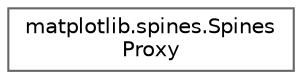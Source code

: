 digraph "Graphical Class Hierarchy"
{
 // LATEX_PDF_SIZE
  bgcolor="transparent";
  edge [fontname=Helvetica,fontsize=10,labelfontname=Helvetica,labelfontsize=10];
  node [fontname=Helvetica,fontsize=10,shape=box,height=0.2,width=0.4];
  rankdir="LR";
  Node0 [id="Node000000",label="matplotlib.spines.Spines\lProxy",height=0.2,width=0.4,color="grey40", fillcolor="white", style="filled",URL="$d0/d5a/classmatplotlib_1_1spines_1_1SpinesProxy.html",tooltip=" "];
}
